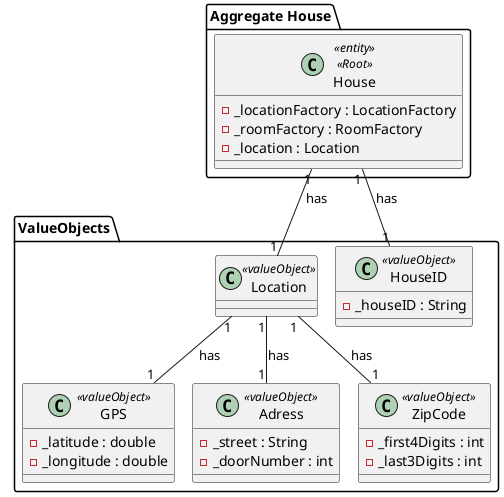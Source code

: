 @startuml
'https://plantuml.com/class-diagram
!pragma layout smetana

package "Aggregate House" {

    class House <<entity>> <<Root>> {
    - _locationFactory : LocationFactory
    - _roomFactory : RoomFactory
    - _location : Location
    }
}

package "ValueObjects"{

    class GPS <<valueObject>> {
    - _latitude : double
    - _longitude : double
    }

    class Adress <<valueObject>> {
    - _street : String
    - _doorNumber : int
    }

    class Location <<valueObject>> {
    }

    class ZipCode <<valueObject>> {
    - _first4Digits : int
    - _last3Digits : int
    }

    class HouseID <<valueObject>> {
    - _houseID : String
    }
}

House "1" -- "1" Location : has
House "1" -- "1" HouseID : has
Location "1" -- "1" GPS : has
Location "1" -- "1" Adress : has
Location "1" -- "1" ZipCode : has

@enduml